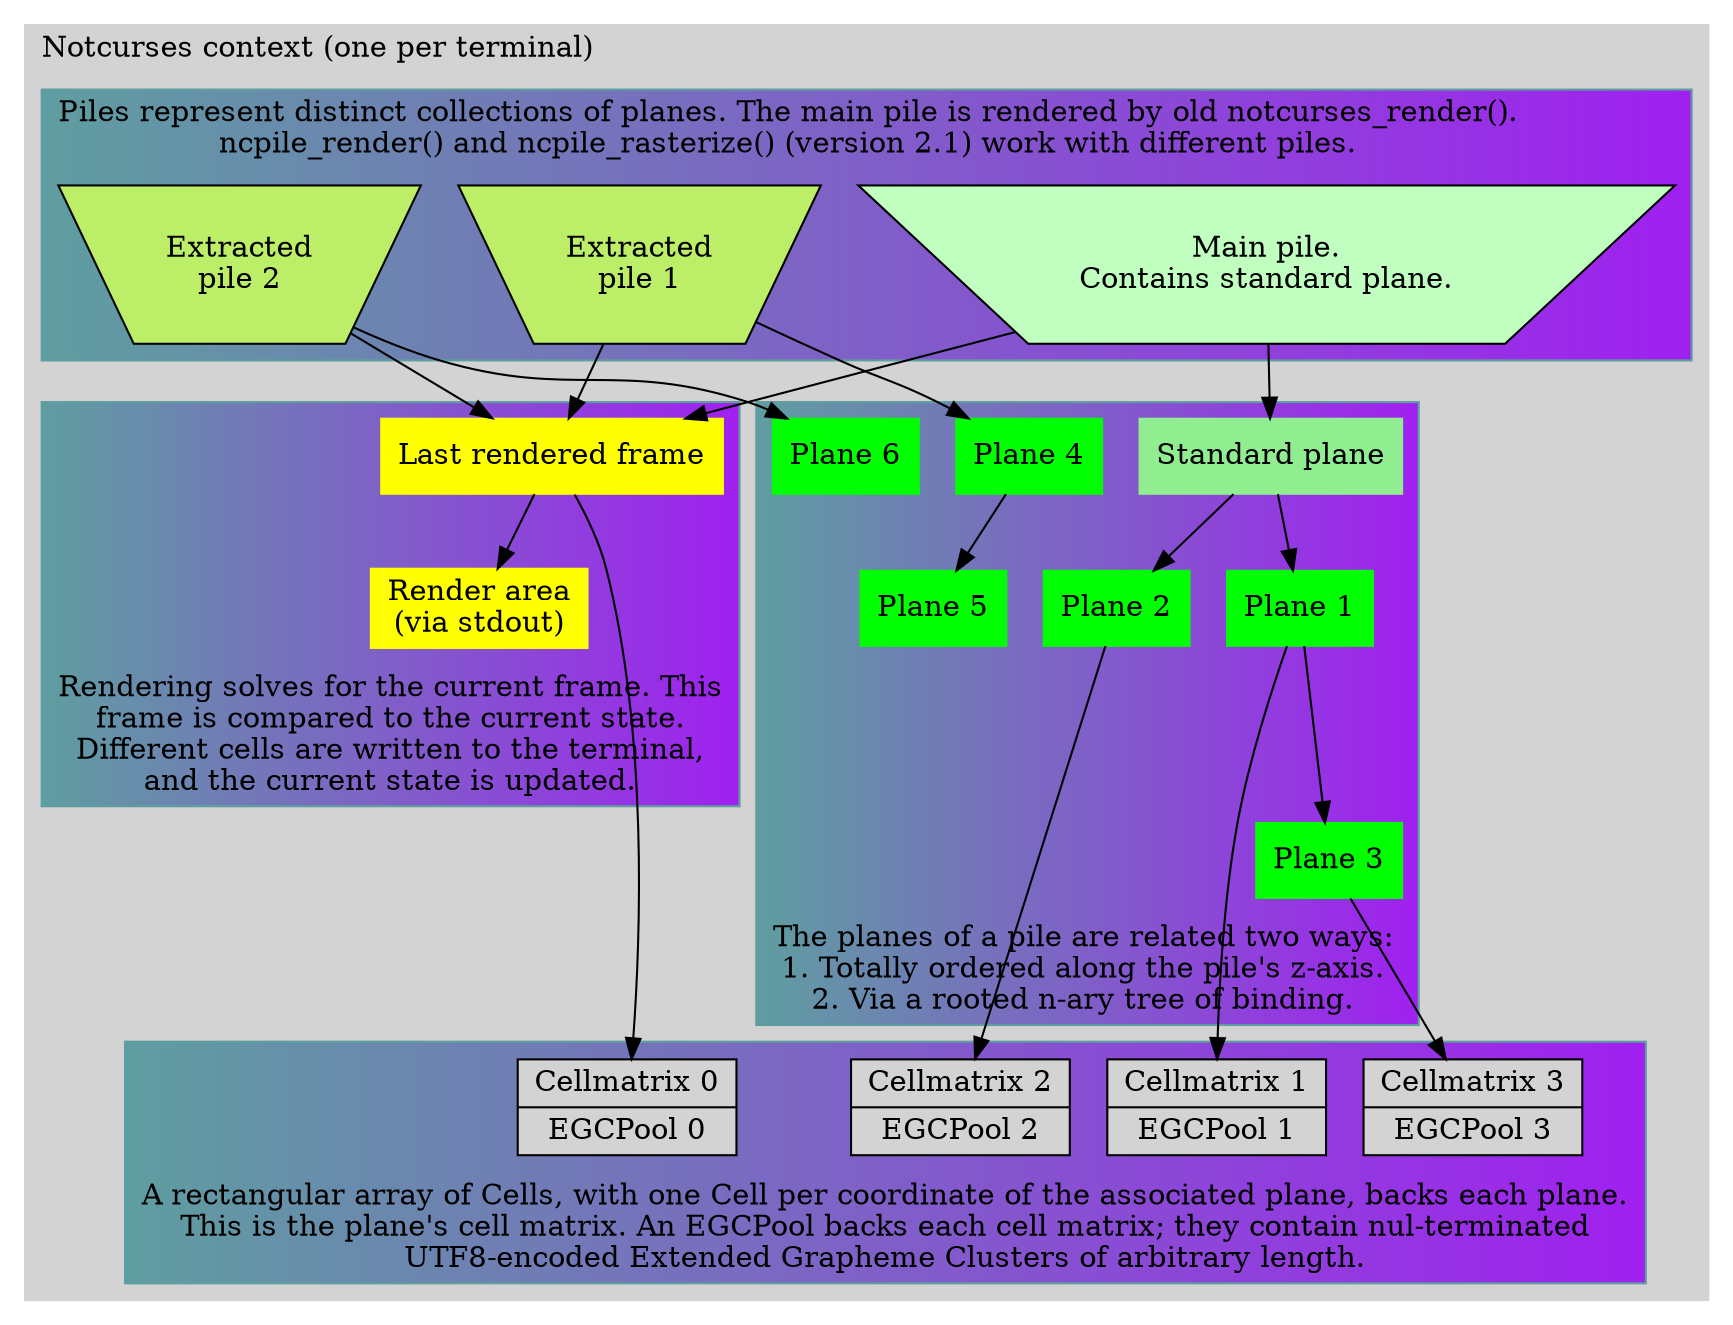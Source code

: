 digraph G {
  subgraph clusterNotcurses {
    labeljust="l";
    label = "Notcurses context (one per terminal)"
    style = filled;
    color = lightgrey;
    compound = "true"
    subgraph clusterRedner {
      label="Rendering solves for the current frame. This\nframe is compared to the current state.\nDifferent cells are written to the terminal,\nand the current state is updated."
      style="filled"
      color="cadetblue:purple"
      LastFrame [ shape=rectangle label="Last rendered frame" style=filled color=yellow ]
      RenderArea [ shape=rectangle label="Render area\n(via stdout)" style=filled color=yellow ]
      labelloc="b"
    }
    subgraph clusterZaxis {
      label="Piles represent distinct collections of planes. The main pile is rendered by old notcurses_render().\nncpile_render() and ncpile_rasterize() (version 2.1) work with different piles."
      style=filled;
      color="cadetblue:purple";
      pileMain [ label="Main pile.\nContains standard plane." style="filled" fillcolor=darkseagreen1 shape=invtrapezium ]
      pile1 [ label="Extracted\npile 1" style="filled" fillcolor=darkolivegreen2 shape=invtrapezium ]
      pile2 [ label="Extracted\npile 2" style="filled" fillcolor=darkolivegreen2 shape=invtrapezium ]
      { rank=same; pileMain pile1 pile2 }
    }
    pileMain -> LastFrame
    pile1 -> LastFrame
    pile2 -> LastFrame
    LastFrame -> RenderArea
    subgraph clusterPlanes {
      labelloc="b"
      label="The planes of a pile are related two ways:\n1. Totally ordered along the pile's z-axis.\n2. Via a rooted n-ary tree of binding."
      style=filled;
      color="cadetblue:purple";
      planeStd [ label="Standard plane" shape=rectangle color="lightgreen" style=filled ]
      plane1 [ label="Plane 1" shape=rectangle color="green" style=filled ]
      plane2 [ label="Plane 2" shape=rectangle color="green" style=filled ]
      plane3 [ label="Plane 3" shape=rectangle color="green" style=filled ]
      plane4 [ label="Plane 4" shape=rectangle color="green" style=filled ]
      plane5 [ label="Plane 5" shape=rectangle color="green" style=filled ]
      plane6 [ label="Plane 6" shape=rectangle color="green" style=filled ]
      pileMain -> planeStd
      planeStd -> plane1
      planeStd -> plane2
      plane1 -> plane3
      pile1 -> plane4
      plane4 -> plane5
      pile2 -> plane6
    }
    subgraph clusterMatrices {
      labelloc="b"
      label="A rectangular array of Cells, with one Cell per coordinate of the associated plane, backs each plane.\nThis is the plane's cell matrix. An EGCPool backs each cell matrix; they contain nul-terminated\nUTF8-encoded Extended Grapheme Clusters of arbitrary length."
      style=filled;
      color="cadetblue:purple";
      cMatrix0 [ label="{{Cellmatrix 0}|{EGCPool 0}}" shape=record style=filled ]
      cMatrix1 [ label="{{Cellmatrix 1}|{EGCPool 1}}" shape=record style=filled ]
      cMatrix2 [ label="{{Cellmatrix 2}|{EGCPool 2}}" shape=record style=filled ]
      cMatrix3 [ label="{{Cellmatrix 3}|{EGCPool 3}}" shape=record style=filled ]
      plane1 -> cMatrix1
      plane2 -> cMatrix2
      plane3 -> cMatrix3
      LastFrame -> cMatrix0
    }
  }
}
